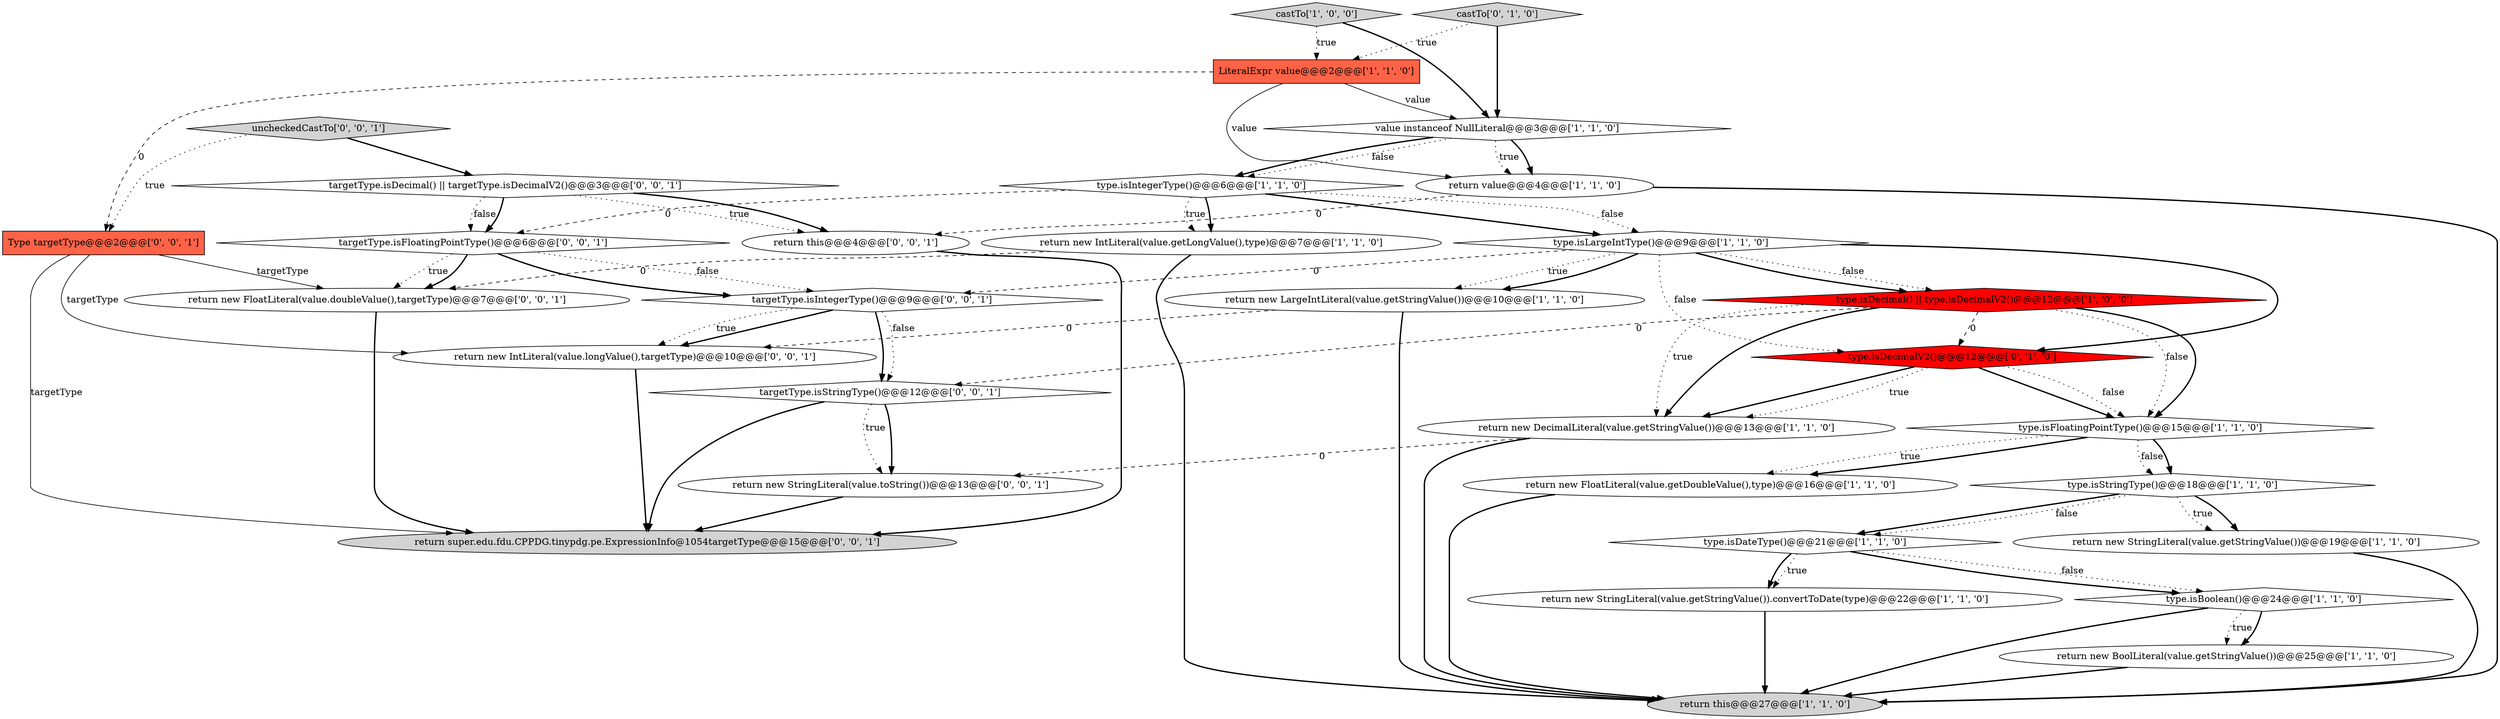 digraph {
19 [style = filled, label = "type.isDecimalV2()@@@12@@@['0', '1', '0']", fillcolor = red, shape = diamond image = "AAA1AAABBB2BBB"];
17 [style = filled, label = "type.isDateType()@@@21@@@['1', '1', '0']", fillcolor = white, shape = diamond image = "AAA0AAABBB1BBB"];
18 [style = filled, label = "return new DecimalLiteral(value.getStringValue())@@@13@@@['1', '1', '0']", fillcolor = white, shape = ellipse image = "AAA0AAABBB1BBB"];
6 [style = filled, label = "type.isFloatingPointType()@@@15@@@['1', '1', '0']", fillcolor = white, shape = diamond image = "AAA0AAABBB1BBB"];
13 [style = filled, label = "type.isBoolean()@@@24@@@['1', '1', '0']", fillcolor = white, shape = diamond image = "AAA0AAABBB1BBB"];
27 [style = filled, label = "uncheckedCastTo['0', '0', '1']", fillcolor = lightgray, shape = diamond image = "AAA0AAABBB3BBB"];
14 [style = filled, label = "LiteralExpr value@@@2@@@['1', '1', '0']", fillcolor = tomato, shape = box image = "AAA0AAABBB1BBB"];
15 [style = filled, label = "type.isDecimal() || type.isDecimalV2()@@@12@@@['1', '0', '0']", fillcolor = red, shape = diamond image = "AAA1AAABBB1BBB"];
31 [style = filled, label = "targetType.isIntegerType()@@@9@@@['0', '0', '1']", fillcolor = white, shape = diamond image = "AAA0AAABBB3BBB"];
0 [style = filled, label = "return new LargeIntLiteral(value.getStringValue())@@@10@@@['1', '1', '0']", fillcolor = white, shape = ellipse image = "AAA0AAABBB1BBB"];
30 [style = filled, label = "return super.edu.fdu.CPPDG.tinypdg.pe.ExpressionInfo@1054targetType@@@15@@@['0', '0', '1']", fillcolor = lightgray, shape = ellipse image = "AAA0AAABBB3BBB"];
12 [style = filled, label = "value instanceof NullLiteral@@@3@@@['1', '1', '0']", fillcolor = white, shape = diamond image = "AAA0AAABBB1BBB"];
20 [style = filled, label = "castTo['0', '1', '0']", fillcolor = lightgray, shape = diamond image = "AAA0AAABBB2BBB"];
7 [style = filled, label = "return new BoolLiteral(value.getStringValue())@@@25@@@['1', '1', '0']", fillcolor = white, shape = ellipse image = "AAA0AAABBB1BBB"];
28 [style = filled, label = "Type targetType@@@2@@@['0', '0', '1']", fillcolor = tomato, shape = box image = "AAA0AAABBB3BBB"];
21 [style = filled, label = "return new IntLiteral(value.longValue(),targetType)@@@10@@@['0', '0', '1']", fillcolor = white, shape = ellipse image = "AAA0AAABBB3BBB"];
25 [style = filled, label = "return new FloatLiteral(value.doubleValue(),targetType)@@@7@@@['0', '0', '1']", fillcolor = white, shape = ellipse image = "AAA0AAABBB3BBB"];
8 [style = filled, label = "castTo['1', '0', '0']", fillcolor = lightgray, shape = diamond image = "AAA0AAABBB1BBB"];
16 [style = filled, label = "type.isStringType()@@@18@@@['1', '1', '0']", fillcolor = white, shape = diamond image = "AAA0AAABBB1BBB"];
9 [style = filled, label = "type.isIntegerType()@@@6@@@['1', '1', '0']", fillcolor = white, shape = diamond image = "AAA0AAABBB1BBB"];
4 [style = filled, label = "return value@@@4@@@['1', '1', '0']", fillcolor = white, shape = ellipse image = "AAA0AAABBB1BBB"];
29 [style = filled, label = "return new StringLiteral(value.toString())@@@13@@@['0', '0', '1']", fillcolor = white, shape = ellipse image = "AAA0AAABBB3BBB"];
11 [style = filled, label = "return new IntLiteral(value.getLongValue(),type)@@@7@@@['1', '1', '0']", fillcolor = white, shape = ellipse image = "AAA0AAABBB1BBB"];
10 [style = filled, label = "return new StringLiteral(value.getStringValue())@@@19@@@['1', '1', '0']", fillcolor = white, shape = ellipse image = "AAA0AAABBB1BBB"];
3 [style = filled, label = "return new StringLiteral(value.getStringValue()).convertToDate(type)@@@22@@@['1', '1', '0']", fillcolor = white, shape = ellipse image = "AAA0AAABBB1BBB"];
22 [style = filled, label = "return this@@@4@@@['0', '0', '1']", fillcolor = white, shape = ellipse image = "AAA0AAABBB3BBB"];
1 [style = filled, label = "return new FloatLiteral(value.getDoubleValue(),type)@@@16@@@['1', '1', '0']", fillcolor = white, shape = ellipse image = "AAA0AAABBB1BBB"];
23 [style = filled, label = "targetType.isStringType()@@@12@@@['0', '0', '1']", fillcolor = white, shape = diamond image = "AAA0AAABBB3BBB"];
26 [style = filled, label = "targetType.isDecimal() || targetType.isDecimalV2()@@@3@@@['0', '0', '1']", fillcolor = white, shape = diamond image = "AAA0AAABBB3BBB"];
24 [style = filled, label = "targetType.isFloatingPointType()@@@6@@@['0', '0', '1']", fillcolor = white, shape = diamond image = "AAA0AAABBB3BBB"];
5 [style = filled, label = "type.isLargeIntType()@@@9@@@['1', '1', '0']", fillcolor = white, shape = diamond image = "AAA0AAABBB1BBB"];
2 [style = filled, label = "return this@@@27@@@['1', '1', '0']", fillcolor = lightgray, shape = ellipse image = "AAA0AAABBB1BBB"];
14->12 [style = solid, label="value"];
5->19 [style = dotted, label="false"];
19->18 [style = bold, label=""];
31->23 [style = bold, label=""];
15->23 [style = dashed, label="0"];
9->11 [style = bold, label=""];
23->30 [style = bold, label=""];
29->30 [style = bold, label=""];
24->25 [style = dotted, label="true"];
6->16 [style = dotted, label="false"];
16->10 [style = bold, label=""];
14->28 [style = dashed, label="0"];
9->24 [style = dashed, label="0"];
25->30 [style = bold, label=""];
14->4 [style = solid, label="value"];
9->11 [style = dotted, label="true"];
15->18 [style = dotted, label="true"];
0->2 [style = bold, label=""];
6->1 [style = dotted, label="true"];
5->15 [style = dotted, label="false"];
19->18 [style = dotted, label="true"];
20->14 [style = dotted, label="true"];
5->15 [style = bold, label=""];
15->6 [style = dotted, label="false"];
26->24 [style = dotted, label="false"];
15->6 [style = bold, label=""];
31->21 [style = bold, label=""];
5->0 [style = dotted, label="true"];
13->7 [style = dotted, label="true"];
26->22 [style = dotted, label="true"];
24->31 [style = dotted, label="false"];
4->2 [style = bold, label=""];
18->2 [style = bold, label=""];
12->9 [style = bold, label=""];
16->17 [style = bold, label=""];
19->6 [style = bold, label=""];
15->18 [style = bold, label=""];
16->10 [style = dotted, label="true"];
17->3 [style = dotted, label="true"];
11->2 [style = bold, label=""];
26->24 [style = bold, label=""];
26->22 [style = bold, label=""];
22->30 [style = bold, label=""];
23->29 [style = bold, label=""];
5->19 [style = bold, label=""];
27->28 [style = dotted, label="true"];
6->1 [style = bold, label=""];
31->21 [style = dotted, label="true"];
28->21 [style = solid, label="targetType"];
12->9 [style = dotted, label="false"];
3->2 [style = bold, label=""];
12->4 [style = bold, label=""];
5->0 [style = bold, label=""];
24->31 [style = bold, label=""];
6->16 [style = bold, label=""];
13->7 [style = bold, label=""];
7->2 [style = bold, label=""];
24->25 [style = bold, label=""];
0->21 [style = dashed, label="0"];
8->14 [style = dotted, label="true"];
18->29 [style = dashed, label="0"];
20->12 [style = bold, label=""];
9->5 [style = dotted, label="false"];
11->25 [style = dashed, label="0"];
17->13 [style = dotted, label="false"];
9->5 [style = bold, label=""];
17->3 [style = bold, label=""];
5->31 [style = dashed, label="0"];
10->2 [style = bold, label=""];
12->4 [style = dotted, label="true"];
1->2 [style = bold, label=""];
17->13 [style = bold, label=""];
28->30 [style = solid, label="targetType"];
23->29 [style = dotted, label="true"];
4->22 [style = dashed, label="0"];
31->23 [style = dotted, label="false"];
16->17 [style = dotted, label="false"];
21->30 [style = bold, label=""];
19->6 [style = dotted, label="false"];
8->12 [style = bold, label=""];
15->19 [style = dashed, label="0"];
13->2 [style = bold, label=""];
27->26 [style = bold, label=""];
28->25 [style = solid, label="targetType"];
}
